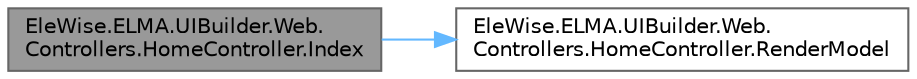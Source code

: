 digraph "EleWise.ELMA.UIBuilder.Web.Controllers.HomeController.Index"
{
 // LATEX_PDF_SIZE
  bgcolor="transparent";
  edge [fontname=Helvetica,fontsize=10,labelfontname=Helvetica,labelfontsize=10];
  node [fontname=Helvetica,fontsize=10,shape=box,height=0.2,width=0.4];
  rankdir="LR";
  Node1 [id="Node000001",label="EleWise.ELMA.UIBuilder.Web.\lControllers.HomeController.Index",height=0.2,width=0.4,color="gray40", fillcolor="grey60", style="filled", fontcolor="black",tooltip="Стартовый метод контроллера"];
  Node1 -> Node2 [id="edge1_Node000001_Node000002",color="steelblue1",style="solid",tooltip=" "];
  Node2 [id="Node000002",label="EleWise.ELMA.UIBuilder.Web.\lControllers.HomeController.RenderModel",height=0.2,width=0.4,color="grey40", fillcolor="white", style="filled",URL="$class_ele_wise_1_1_e_l_m_a_1_1_u_i_builder_1_1_web_1_1_controllers_1_1_home_controller.html#acd267e7fc64e055a5ab47bb94922fd67",tooltip="Рендер модели"];
}
